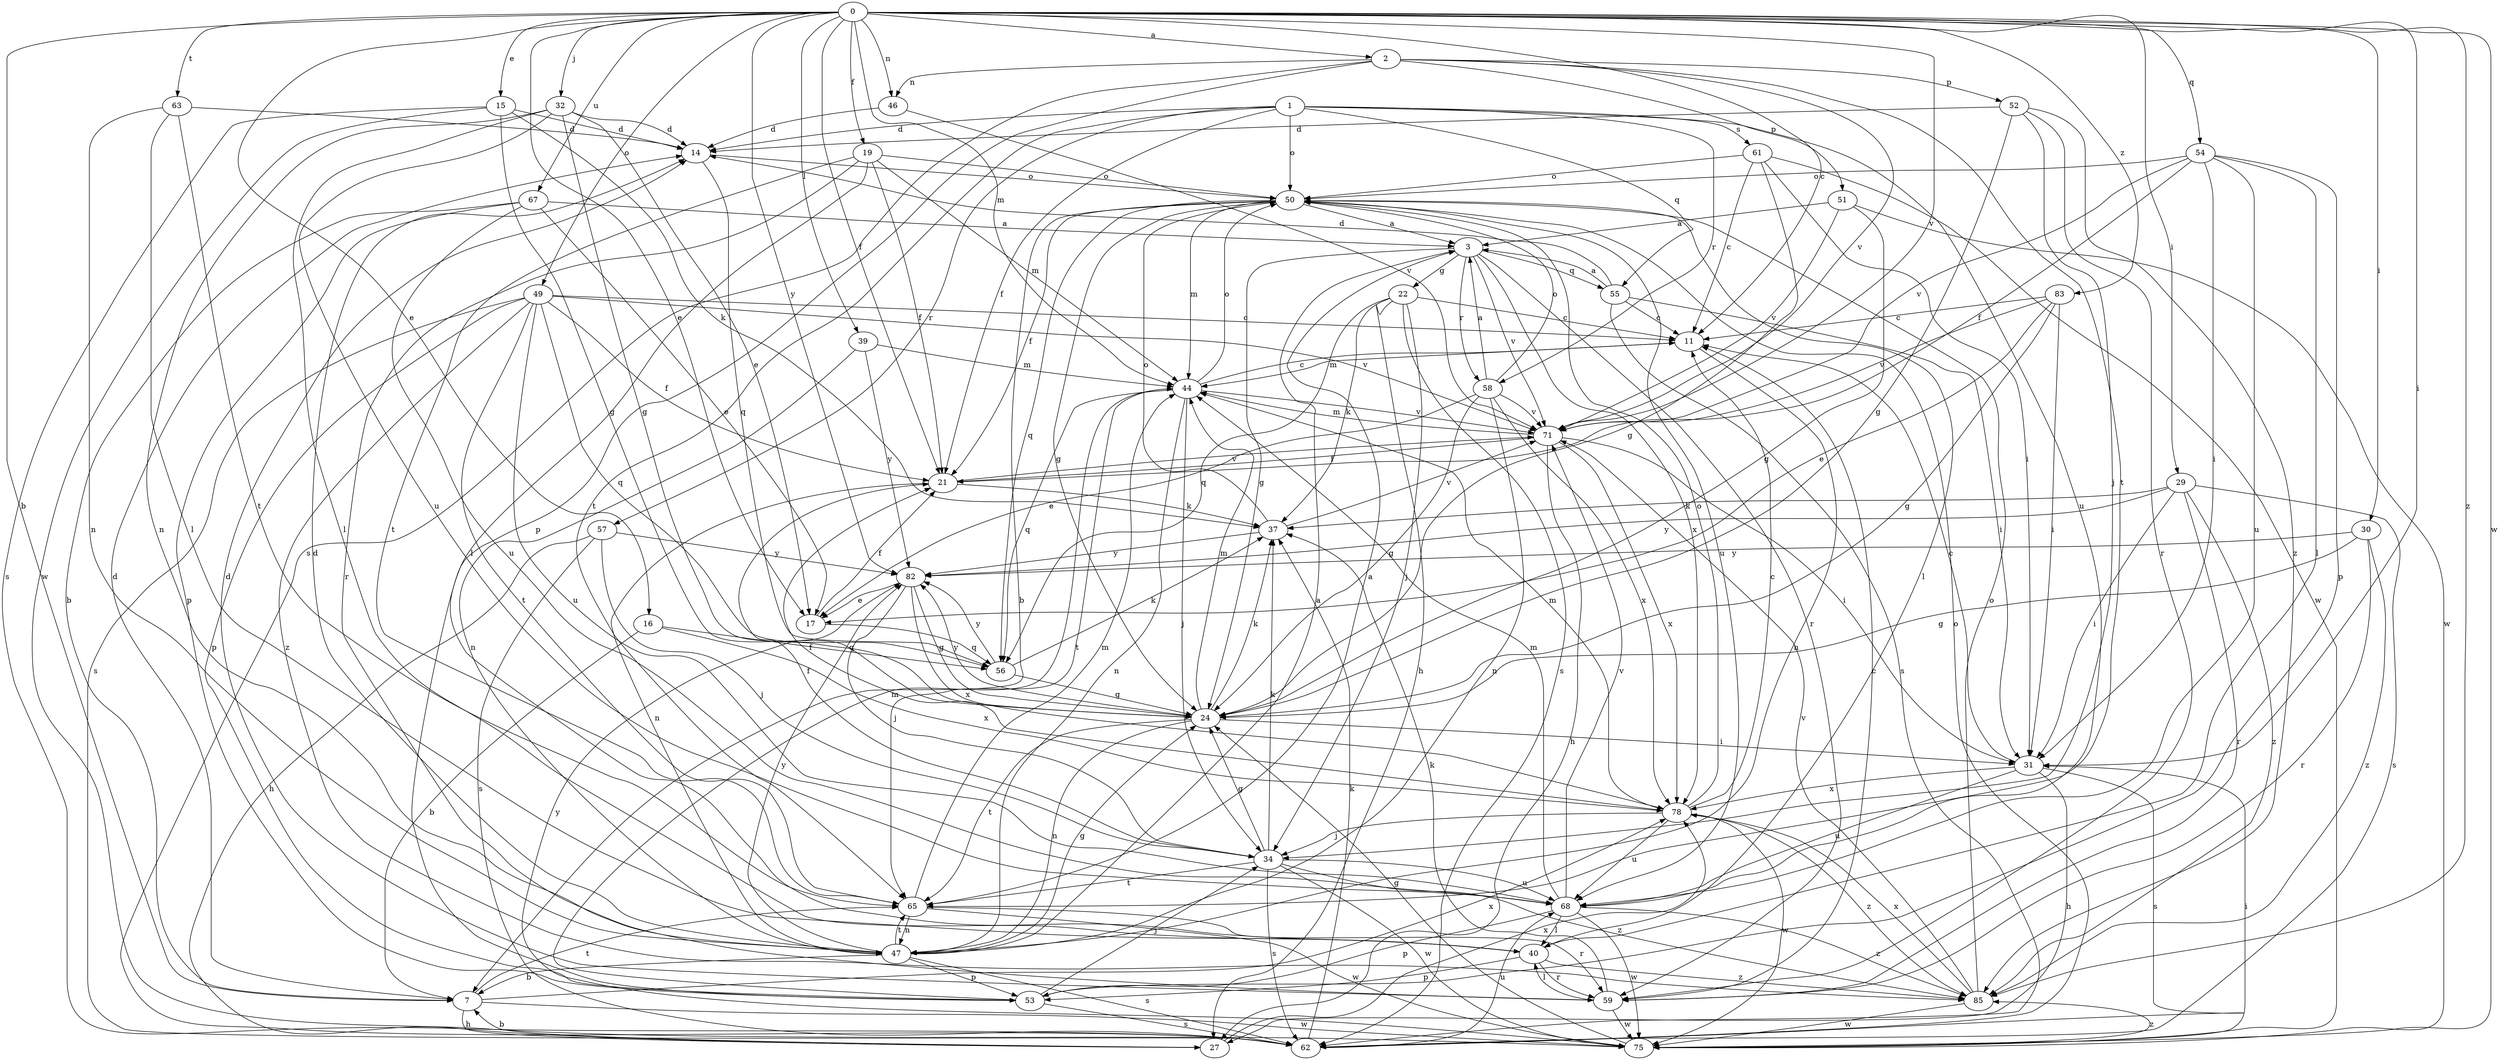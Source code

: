 strict digraph  {
0;
1;
2;
3;
7;
11;
14;
15;
16;
17;
19;
21;
22;
24;
27;
29;
30;
31;
32;
34;
37;
39;
40;
44;
46;
47;
49;
50;
51;
52;
53;
54;
55;
56;
57;
58;
59;
61;
62;
63;
65;
67;
68;
71;
75;
78;
82;
83;
85;
0 -> 2  [label=a];
0 -> 7  [label=b];
0 -> 11  [label=c];
0 -> 15  [label=e];
0 -> 16  [label=e];
0 -> 17  [label=e];
0 -> 19  [label=f];
0 -> 21  [label=f];
0 -> 29  [label=i];
0 -> 30  [label=i];
0 -> 31  [label=i];
0 -> 32  [label=j];
0 -> 39  [label=l];
0 -> 44  [label=m];
0 -> 46  [label=n];
0 -> 49  [label=o];
0 -> 54  [label=q];
0 -> 63  [label=t];
0 -> 67  [label=u];
0 -> 71  [label=v];
0 -> 75  [label=w];
0 -> 82  [label=y];
0 -> 83  [label=z];
0 -> 85  [label=z];
1 -> 14  [label=d];
1 -> 21  [label=f];
1 -> 50  [label=o];
1 -> 55  [label=q];
1 -> 57  [label=r];
1 -> 58  [label=r];
1 -> 61  [label=s];
1 -> 65  [label=t];
1 -> 68  [label=u];
2 -> 46  [label=n];
2 -> 51  [label=p];
2 -> 52  [label=p];
2 -> 53  [label=p];
2 -> 62  [label=s];
2 -> 65  [label=t];
2 -> 71  [label=v];
3 -> 22  [label=g];
3 -> 24  [label=g];
3 -> 55  [label=q];
3 -> 58  [label=r];
3 -> 59  [label=r];
3 -> 71  [label=v];
3 -> 78  [label=x];
7 -> 14  [label=d];
7 -> 27  [label=h];
7 -> 65  [label=t];
7 -> 75  [label=w];
7 -> 78  [label=x];
11 -> 44  [label=m];
11 -> 47  [label=n];
14 -> 50  [label=o];
14 -> 56  [label=q];
15 -> 14  [label=d];
15 -> 24  [label=g];
15 -> 37  [label=k];
15 -> 62  [label=s];
15 -> 75  [label=w];
16 -> 7  [label=b];
16 -> 56  [label=q];
16 -> 78  [label=x];
17 -> 21  [label=f];
17 -> 56  [label=q];
19 -> 21  [label=f];
19 -> 40  [label=l];
19 -> 44  [label=m];
19 -> 50  [label=o];
19 -> 59  [label=r];
19 -> 65  [label=t];
21 -> 37  [label=k];
21 -> 47  [label=n];
21 -> 71  [label=v];
22 -> 11  [label=c];
22 -> 27  [label=h];
22 -> 34  [label=j];
22 -> 37  [label=k];
22 -> 56  [label=q];
22 -> 62  [label=s];
24 -> 31  [label=i];
24 -> 37  [label=k];
24 -> 44  [label=m];
24 -> 47  [label=n];
24 -> 65  [label=t];
24 -> 82  [label=y];
27 -> 7  [label=b];
27 -> 78  [label=x];
29 -> 31  [label=i];
29 -> 37  [label=k];
29 -> 59  [label=r];
29 -> 62  [label=s];
29 -> 82  [label=y];
29 -> 85  [label=z];
30 -> 24  [label=g];
30 -> 59  [label=r];
30 -> 82  [label=y];
30 -> 85  [label=z];
31 -> 11  [label=c];
31 -> 27  [label=h];
31 -> 62  [label=s];
31 -> 68  [label=u];
31 -> 78  [label=x];
32 -> 14  [label=d];
32 -> 17  [label=e];
32 -> 24  [label=g];
32 -> 40  [label=l];
32 -> 47  [label=n];
32 -> 68  [label=u];
34 -> 21  [label=f];
34 -> 24  [label=g];
34 -> 37  [label=k];
34 -> 62  [label=s];
34 -> 65  [label=t];
34 -> 68  [label=u];
34 -> 75  [label=w];
34 -> 85  [label=z];
37 -> 50  [label=o];
37 -> 71  [label=v];
37 -> 82  [label=y];
39 -> 44  [label=m];
39 -> 47  [label=n];
39 -> 82  [label=y];
40 -> 53  [label=p];
40 -> 59  [label=r];
40 -> 85  [label=z];
44 -> 11  [label=c];
44 -> 34  [label=j];
44 -> 47  [label=n];
44 -> 50  [label=o];
44 -> 56  [label=q];
44 -> 65  [label=t];
44 -> 71  [label=v];
46 -> 14  [label=d];
46 -> 71  [label=v];
47 -> 3  [label=a];
47 -> 7  [label=b];
47 -> 14  [label=d];
47 -> 24  [label=g];
47 -> 53  [label=p];
47 -> 62  [label=s];
47 -> 65  [label=t];
47 -> 82  [label=y];
49 -> 11  [label=c];
49 -> 21  [label=f];
49 -> 53  [label=p];
49 -> 56  [label=q];
49 -> 62  [label=s];
49 -> 65  [label=t];
49 -> 68  [label=u];
49 -> 71  [label=v];
49 -> 85  [label=z];
50 -> 3  [label=a];
50 -> 7  [label=b];
50 -> 21  [label=f];
50 -> 24  [label=g];
50 -> 40  [label=l];
50 -> 44  [label=m];
50 -> 56  [label=q];
50 -> 68  [label=u];
51 -> 3  [label=a];
51 -> 24  [label=g];
51 -> 71  [label=v];
51 -> 75  [label=w];
52 -> 14  [label=d];
52 -> 24  [label=g];
52 -> 34  [label=j];
52 -> 59  [label=r];
52 -> 85  [label=z];
53 -> 34  [label=j];
53 -> 44  [label=m];
53 -> 62  [label=s];
54 -> 21  [label=f];
54 -> 31  [label=i];
54 -> 40  [label=l];
54 -> 50  [label=o];
54 -> 53  [label=p];
54 -> 68  [label=u];
54 -> 71  [label=v];
55 -> 3  [label=a];
55 -> 11  [label=c];
55 -> 14  [label=d];
55 -> 31  [label=i];
55 -> 62  [label=s];
56 -> 24  [label=g];
56 -> 37  [label=k];
56 -> 82  [label=y];
57 -> 27  [label=h];
57 -> 34  [label=j];
57 -> 62  [label=s];
57 -> 82  [label=y];
58 -> 3  [label=a];
58 -> 17  [label=e];
58 -> 24  [label=g];
58 -> 47  [label=n];
58 -> 50  [label=o];
58 -> 71  [label=v];
58 -> 78  [label=x];
59 -> 11  [label=c];
59 -> 14  [label=d];
59 -> 37  [label=k];
59 -> 40  [label=l];
59 -> 75  [label=w];
61 -> 11  [label=c];
61 -> 24  [label=g];
61 -> 31  [label=i];
61 -> 50  [label=o];
61 -> 75  [label=w];
62 -> 37  [label=k];
62 -> 50  [label=o];
62 -> 68  [label=u];
63 -> 14  [label=d];
63 -> 40  [label=l];
63 -> 47  [label=n];
63 -> 65  [label=t];
65 -> 3  [label=a];
65 -> 44  [label=m];
65 -> 47  [label=n];
65 -> 59  [label=r];
65 -> 75  [label=w];
67 -> 3  [label=a];
67 -> 7  [label=b];
67 -> 17  [label=e];
67 -> 53  [label=p];
67 -> 68  [label=u];
68 -> 40  [label=l];
68 -> 44  [label=m];
68 -> 53  [label=p];
68 -> 71  [label=v];
68 -> 75  [label=w];
68 -> 85  [label=z];
71 -> 21  [label=f];
71 -> 27  [label=h];
71 -> 31  [label=i];
71 -> 44  [label=m];
71 -> 78  [label=x];
75 -> 24  [label=g];
75 -> 31  [label=i];
75 -> 82  [label=y];
75 -> 85  [label=z];
78 -> 11  [label=c];
78 -> 21  [label=f];
78 -> 34  [label=j];
78 -> 44  [label=m];
78 -> 50  [label=o];
78 -> 68  [label=u];
78 -> 75  [label=w];
78 -> 85  [label=z];
82 -> 17  [label=e];
82 -> 24  [label=g];
82 -> 34  [label=j];
82 -> 78  [label=x];
83 -> 11  [label=c];
83 -> 17  [label=e];
83 -> 24  [label=g];
83 -> 31  [label=i];
83 -> 71  [label=v];
85 -> 50  [label=o];
85 -> 71  [label=v];
85 -> 75  [label=w];
85 -> 78  [label=x];
}
